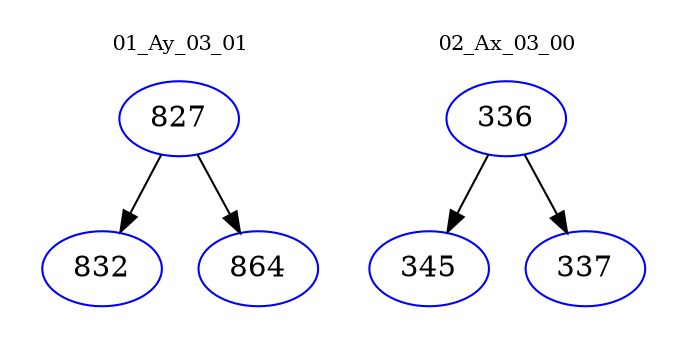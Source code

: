 digraph{
subgraph cluster_0 {
color = white
label = "01_Ay_03_01";
fontsize=10;
T0_827 [label="827", color="blue"]
T0_827 -> T0_832 [color="black"]
T0_832 [label="832", color="blue"]
T0_827 -> T0_864 [color="black"]
T0_864 [label="864", color="blue"]
}
subgraph cluster_1 {
color = white
label = "02_Ax_03_00";
fontsize=10;
T1_336 [label="336", color="blue"]
T1_336 -> T1_345 [color="black"]
T1_345 [label="345", color="blue"]
T1_336 -> T1_337 [color="black"]
T1_337 [label="337", color="blue"]
}
}
